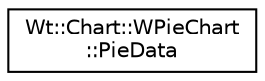 digraph "Graphical Class Hierarchy"
{
 // LATEX_PDF_SIZE
  edge [fontname="Helvetica",fontsize="10",labelfontname="Helvetica",labelfontsize="10"];
  node [fontname="Helvetica",fontsize="10",shape=record];
  rankdir="LR";
  Node0 [label="Wt::Chart::WPieChart\l::PieData",height=0.2,width=0.4,color="black", fillcolor="white", style="filled",URL="$structWt_1_1Chart_1_1WPieChart_1_1PieData.html",tooltip=" "];
}
